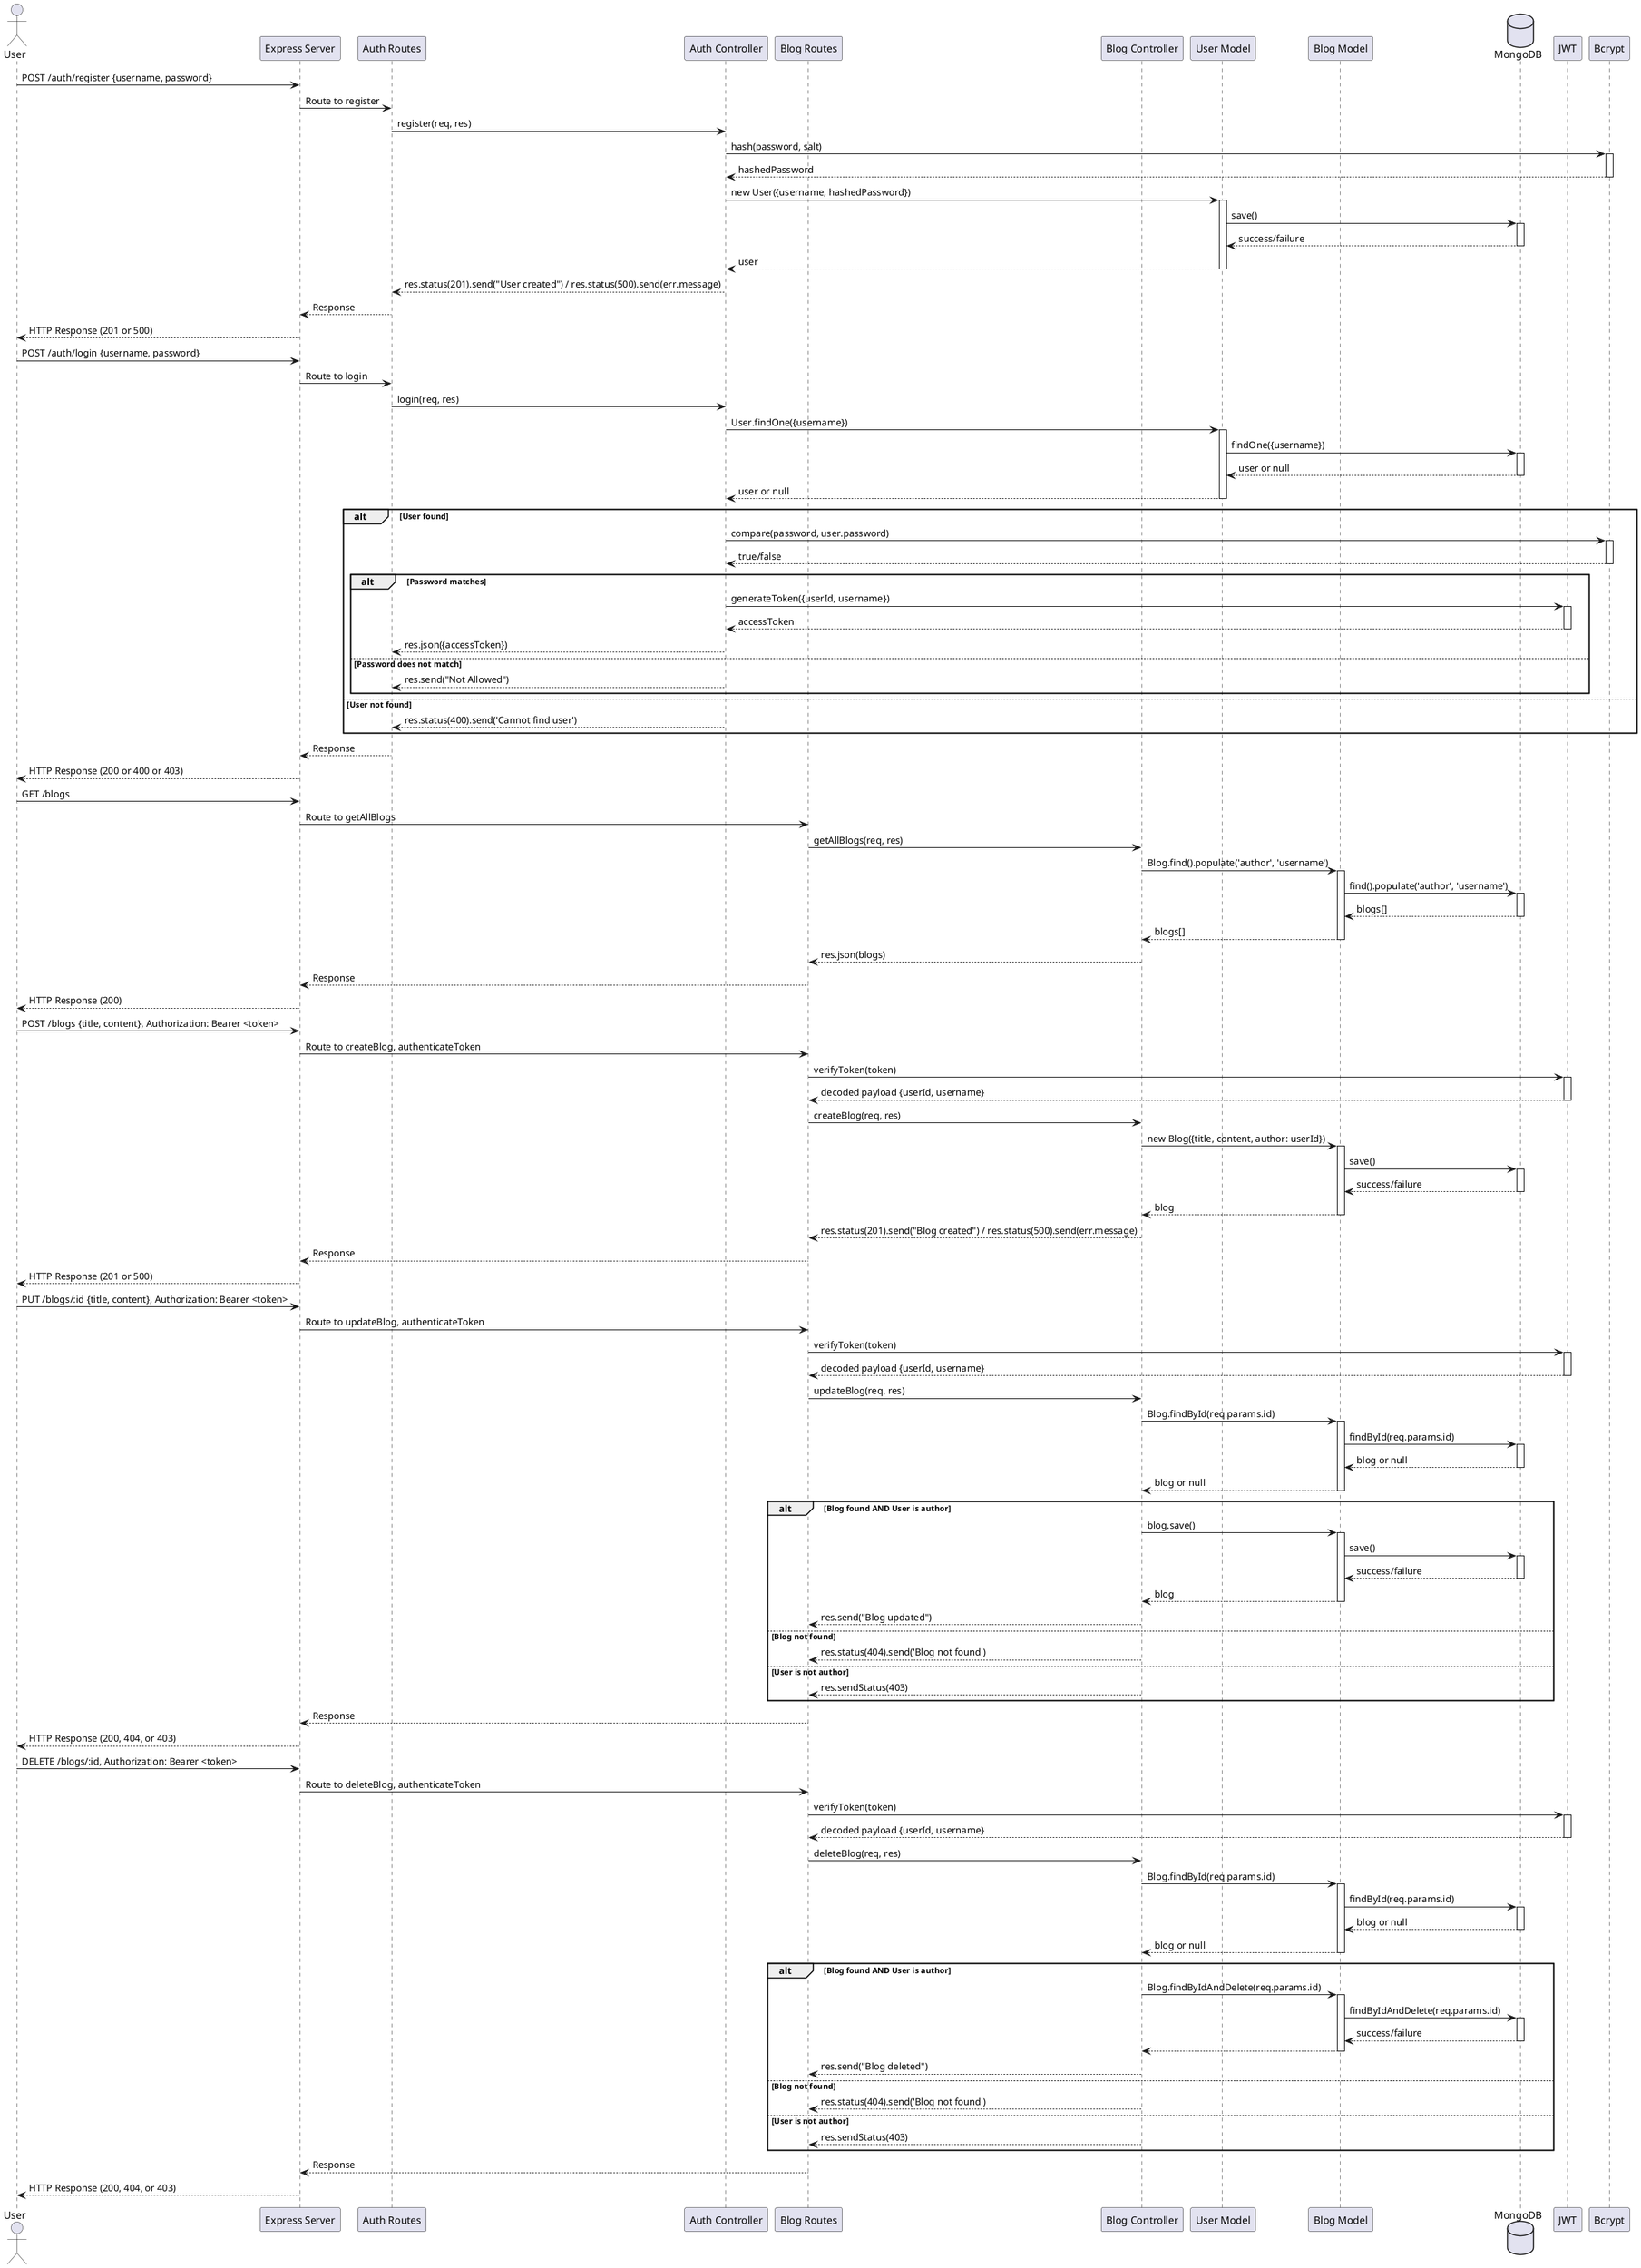Okay, I will generate a sequence diagram in PlantUML format based on the provided code, focusing on the key interactions within the blog application.

```plantuml
@startuml
actor User
participant "Express Server" as Server
participant "Auth Routes" as AuthRoutes
participant "Auth Controller" as AuthController
participant "Blog Routes" as BlogRoutes
participant "Blog Controller" as BlogController
participant "User Model" as UserModel
participant "Blog Model" as BlogModel
database "MongoDB" as DB
participant "JWT" as JWT
participant "Bcrypt" as Bcrypt
'----------------------- User Registration -----------------------
User -> Server: POST /auth/register {username, password}
Server -> AuthRoutes: Route to register
AuthRoutes -> AuthController: register(req, res)
AuthController -> Bcrypt: hash(password, salt)
activate Bcrypt
Bcrypt --> AuthController: hashedPassword
deactivate Bcrypt
AuthController -> UserModel: new User({username, hashedPassword})
activate UserModel
UserModel -> DB: save()
activate DB
DB --> UserModel: success/failure
deactivate DB
UserModel --> AuthController: user
deactivate UserModel
AuthController --> AuthRoutes: res.status(201).send("User created") / res.status(500).send(err.message)
AuthRoutes --> Server: Response
Server --> User: HTTP Response (201 or 500)

'----------------------- User Login -----------------------
User -> Server: POST /auth/login {username, password}
Server -> AuthRoutes: Route to login
AuthRoutes -> AuthController: login(req, res)
AuthController -> UserModel: User.findOne({username})
activate UserModel
UserModel -> DB: findOne({username})
activate DB
DB --> UserModel: user or null
deactivate DB
UserModel --> AuthController: user or null
deactivate UserModel
alt User found
AuthController -> Bcrypt: compare(password, user.password)
activate Bcrypt
Bcrypt --> AuthController: true/false
deactivate Bcrypt
alt Password matches
AuthController -> JWT: generateToken({userId, username})
activate JWT
JWT --> AuthController: accessToken
deactivate JWT
AuthController --> AuthRoutes: res.json({accessToken})
else Password does not match
AuthController --> AuthRoutes: res.send("Not Allowed")
end
else User not found
AuthController --> AuthRoutes: res.status(400).send('Cannot find user')
end
AuthRoutes --> Server: Response
Server --> User: HTTP Response (200 or 400 or 403)

'----------------------- Get All Blogs -----------------------
User -> Server: GET /blogs
Server -> BlogRoutes: Route to getAllBlogs
BlogRoutes -> BlogController: getAllBlogs(req, res)
BlogController -> BlogModel: Blog.find().populate('author', 'username')
activate BlogModel
BlogModel -> DB: find().populate('author', 'username')
activate DB
DB --> BlogModel: blogs[]
deactivate DB
BlogModel --> BlogController: blogs[]
deactivate BlogModel
BlogController --> BlogRoutes: res.json(blogs)
BlogRoutes --> Server: Response
Server --> User: HTTP Response (200)

'----------------------- Create Blog -----------------------
User -> Server: POST /blogs {title, content}, Authorization: Bearer <token>
Server -> BlogRoutes: Route to createBlog, authenticateToken
BlogRoutes -> JWT: verifyToken(token)
activate JWT
JWT --> BlogRoutes: decoded payload {userId, username}
deactivate JWT
BlogRoutes -> BlogController: createBlog(req, res)
BlogController -> BlogModel: new Blog({title, content, author: userId})
activate BlogModel
BlogModel -> DB: save()
activate DB
DB --> BlogModel: success/failure
deactivate DB
BlogModel --> BlogController: blog
deactivate BlogModel
BlogController --> BlogRoutes: res.status(201).send("Blog created") / res.status(500).send(err.message)
BlogRoutes --> Server: Response
Server --> User: HTTP Response (201 or 500)

'----------------------- Update Blog -----------------------
User -> Server: PUT /blogs/:id {title, content}, Authorization: Bearer <token>
Server -> BlogRoutes: Route to updateBlog, authenticateToken
BlogRoutes -> JWT: verifyToken(token)
activate JWT
JWT --> BlogRoutes: decoded payload {userId, username}
deactivate JWT
BlogRoutes -> BlogController: updateBlog(req, res)
BlogController -> BlogModel: Blog.findById(req.params.id)
activate BlogModel
BlogModel -> DB: findById(req.params.id)
activate DB
DB --> BlogModel: blog or null
deactivate DB
BlogModel --> BlogController: blog or null
deactivate BlogModel

alt Blog found AND User is author
BlogController -> BlogModel: blog.save()
activate BlogModel
BlogModel -> DB: save()
activate DB
DB --> BlogModel: success/failure
deactivate DB
BlogModel --> BlogController: blog
deactivate BlogModel
BlogController --> BlogRoutes: res.send("Blog updated")
else Blog not found
BlogController --> BlogRoutes: res.status(404).send('Blog not found')
else User is not author
BlogController --> BlogRoutes: res.sendStatus(403)
end
BlogRoutes --> Server: Response
Server --> User: HTTP Response (200, 404, or 403)

'----------------------- Delete Blog -----------------------
User -> Server: DELETE /blogs/:id, Authorization: Bearer <token>
Server -> BlogRoutes: Route to deleteBlog, authenticateToken
BlogRoutes -> JWT: verifyToken(token)
activate JWT
JWT --> BlogRoutes: decoded payload {userId, username}
deactivate JWT
BlogRoutes -> BlogController: deleteBlog(req, res)
BlogController -> BlogModel: Blog.findById(req.params.id)
activate BlogModel
BlogModel -> DB: findById(req.params.id)
activate DB
DB --> BlogModel: blog or null
deactivate DB
BlogModel --> BlogController: blog or null
deactivate BlogModel

alt Blog found AND User is author
BlogController -> BlogModel: Blog.findByIdAndDelete(req.params.id)
activate BlogModel
BlogModel -> DB: findByIdAndDelete(req.params.id)
activate DB
DB --> BlogModel: success/failure
deactivate DB
BlogModel --> BlogController:
deactivate BlogModel
BlogController --> BlogRoutes: res.send("Blog deleted")
else Blog not found
BlogController --> BlogRoutes: res.status(404).send('Blog not found')
else User is not author
BlogController --> BlogRoutes: res.sendStatus(403)
end
BlogRoutes --> Server: Response
Server --> User: HTTP Response (200, 404, or 403)

@enduml
```